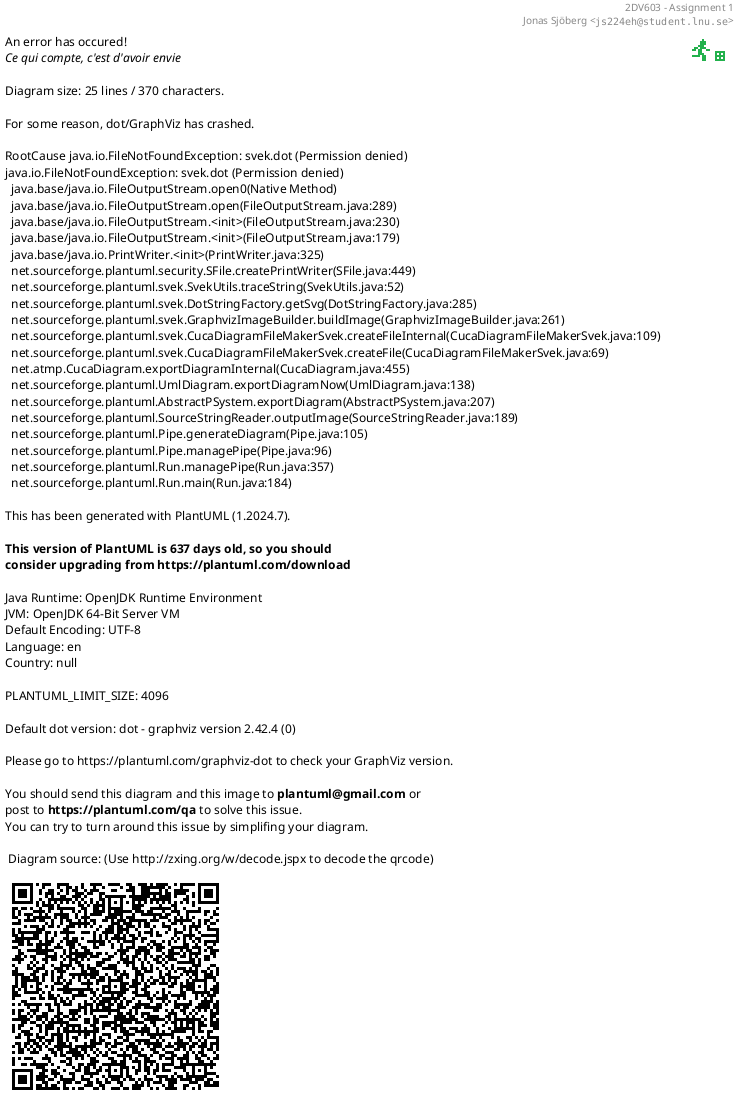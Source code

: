 ' ______________________________________________________________________________
'
'   2DV603 Software Engineering
'   Assignment 1 --- Requirements Engineering
'
'   Author:  Jonas Sjöberg
'            Linnaeus University
'            js224eh@student.lnu.se
'            github.com/jonasjberg
'            www.jonasjberg.com
'
'  License:  Creative Commons Attribution 4.0 International (CC BY 4.0)
'            <http://creativecommons.org/licenses/by/4.0/legalcode>
'            See LICENSE.md for additional licensing information.
' ______________________________________________________________________________



@startuml
' debug flag creates a 'svek.dot' and 'svek.svg' file in ~/
!pragma svek_trace on

skinparam {
    monochrome true
    backgroundColor transparent
    classBackgroundColor transparent
    style strictuml
}


header
2DV603 - Assignment 1
Jonas Sjöberg <""js224eh@student.lnu.se"">
end header



'(Enter search queries) as searchquery
'(View room information) as viewroominfo

:Customer:
Manager -- (Enter search queries)
Manager - (View room information)
Manager -- (Update room information)

@enduml
